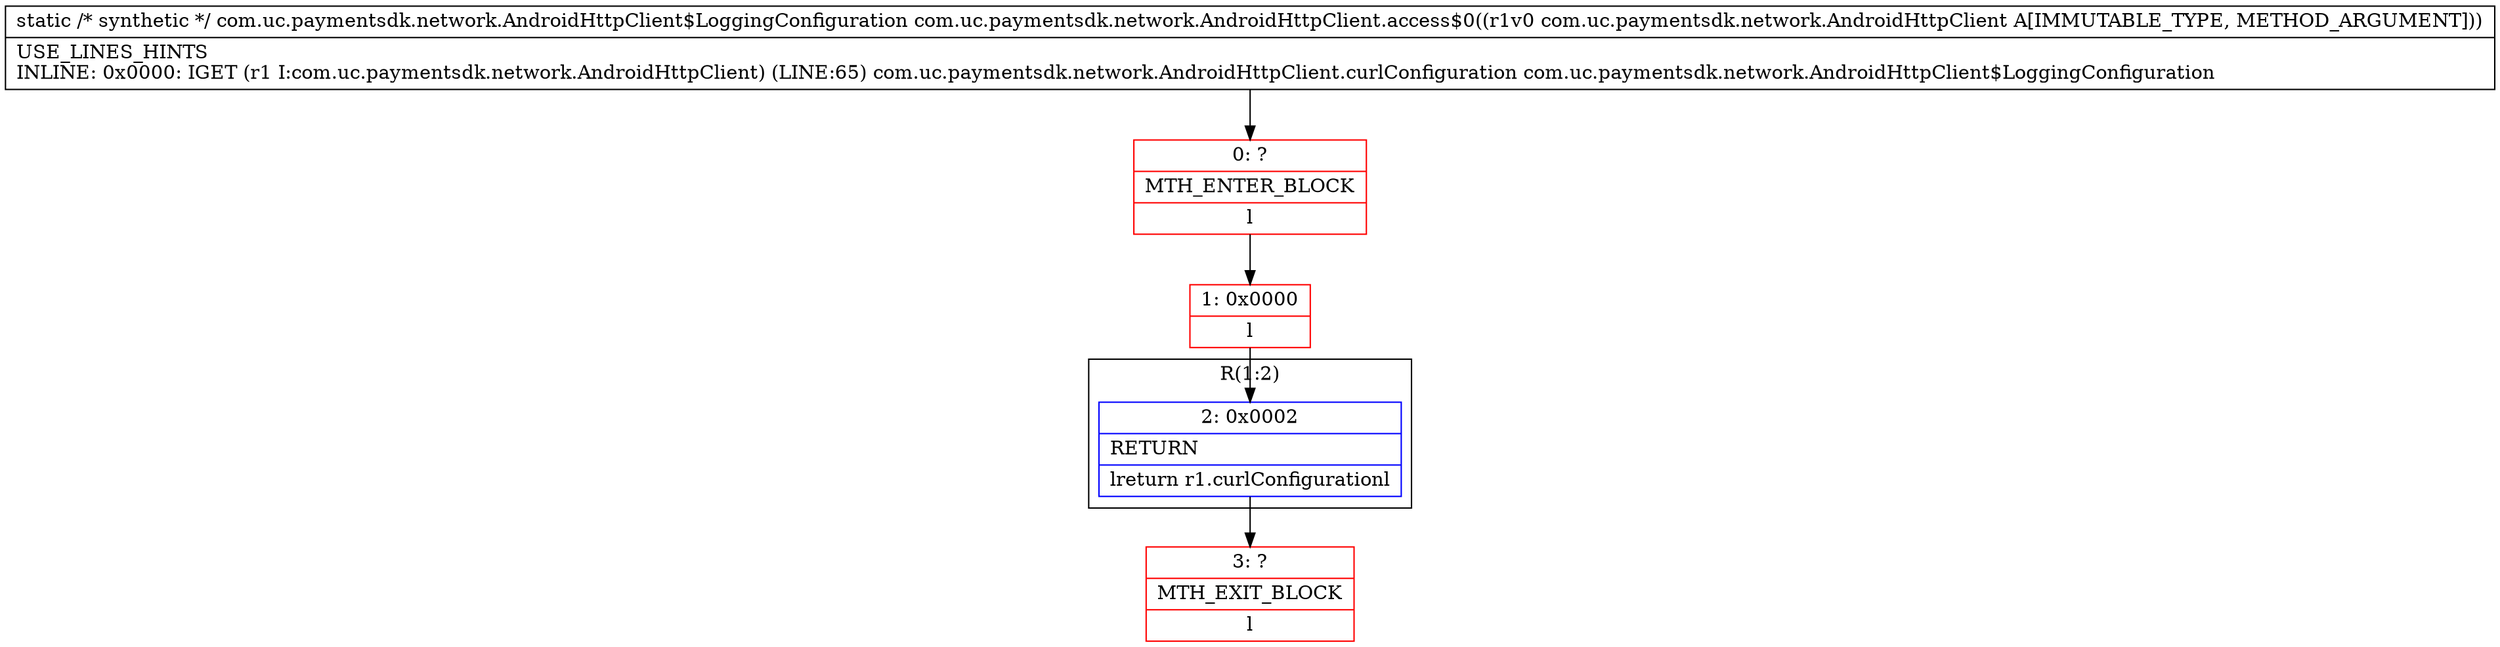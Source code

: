 digraph "CFG forcom.uc.paymentsdk.network.AndroidHttpClient.access$0(Lcom\/uc\/paymentsdk\/network\/AndroidHttpClient;)Lcom\/uc\/paymentsdk\/network\/AndroidHttpClient$LoggingConfiguration;" {
subgraph cluster_Region_1715485228 {
label = "R(1:2)";
node [shape=record,color=blue];
Node_2 [shape=record,label="{2\:\ 0x0002|RETURN\l|lreturn r1.curlConfigurationl}"];
}
Node_0 [shape=record,color=red,label="{0\:\ ?|MTH_ENTER_BLOCK\l|l}"];
Node_1 [shape=record,color=red,label="{1\:\ 0x0000|l}"];
Node_3 [shape=record,color=red,label="{3\:\ ?|MTH_EXIT_BLOCK\l|l}"];
MethodNode[shape=record,label="{static \/* synthetic *\/ com.uc.paymentsdk.network.AndroidHttpClient$LoggingConfiguration com.uc.paymentsdk.network.AndroidHttpClient.access$0((r1v0 com.uc.paymentsdk.network.AndroidHttpClient A[IMMUTABLE_TYPE, METHOD_ARGUMENT]))  | USE_LINES_HINTS\lINLINE: 0x0000: IGET (r1 I:com.uc.paymentsdk.network.AndroidHttpClient) (LINE:65) com.uc.paymentsdk.network.AndroidHttpClient.curlConfiguration com.uc.paymentsdk.network.AndroidHttpClient$LoggingConfiguration\l}"];
MethodNode -> Node_0;
Node_2 -> Node_3;
Node_0 -> Node_1;
Node_1 -> Node_2;
}

